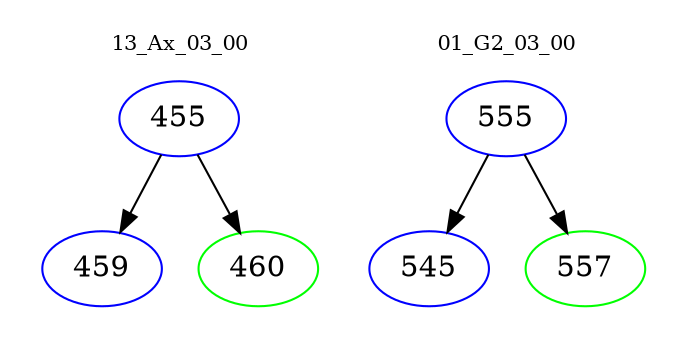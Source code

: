 digraph{
subgraph cluster_0 {
color = white
label = "13_Ax_03_00";
fontsize=10;
T0_455 [label="455", color="blue"]
T0_455 -> T0_459 [color="black"]
T0_459 [label="459", color="blue"]
T0_455 -> T0_460 [color="black"]
T0_460 [label="460", color="green"]
}
subgraph cluster_1 {
color = white
label = "01_G2_03_00";
fontsize=10;
T1_555 [label="555", color="blue"]
T1_555 -> T1_545 [color="black"]
T1_545 [label="545", color="blue"]
T1_555 -> T1_557 [color="black"]
T1_557 [label="557", color="green"]
}
}
